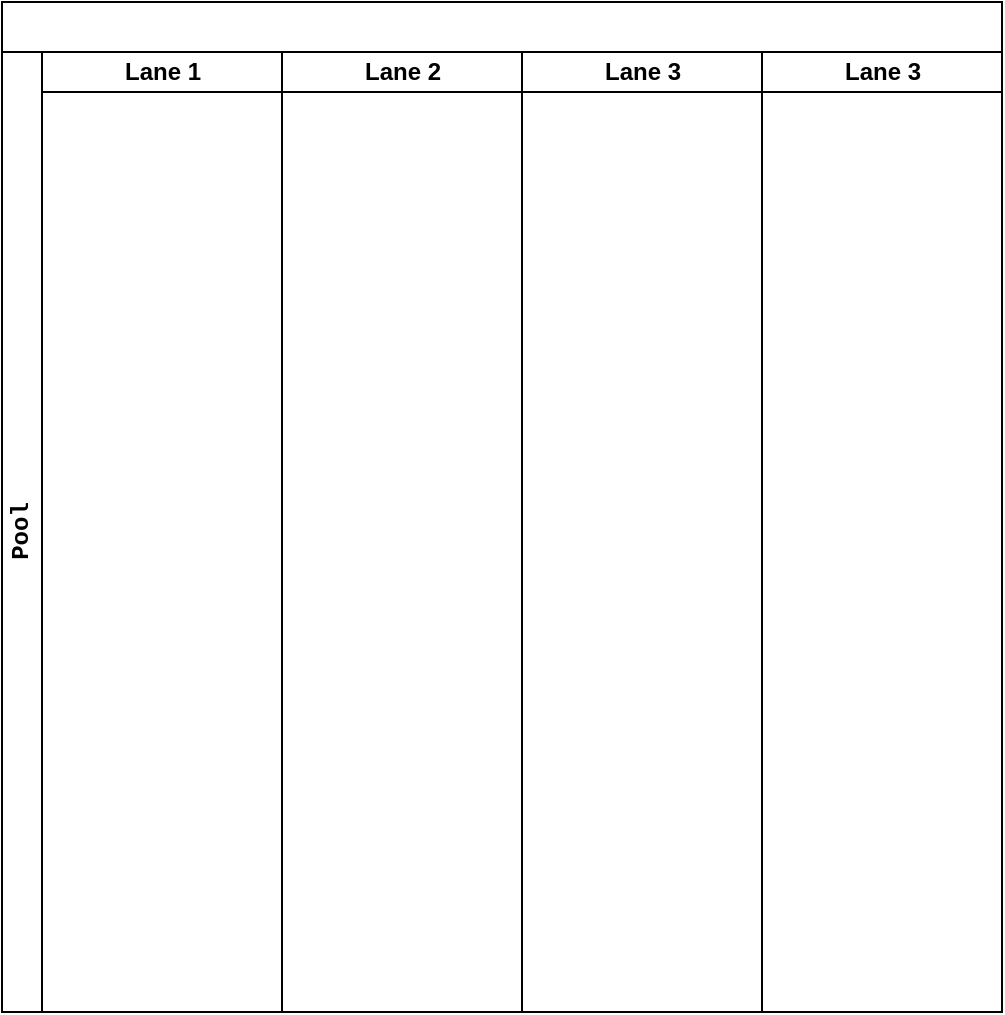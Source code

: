 <mxfile version="14.5.1" type="github">
  <diagram id="C5RBs43oDa-KdzZeNtuy" name="Page-1">
    <mxGraphModel dx="981" dy="577" grid="1" gridSize="10" guides="1" tooltips="1" connect="1" arrows="1" fold="1" page="1" pageScale="1" pageWidth="827" pageHeight="1169" math="0" shadow="0">
      <root>
        <mxCell id="WIyWlLk6GJQsqaUBKTNV-0" />
        <mxCell id="WIyWlLk6GJQsqaUBKTNV-1" parent="WIyWlLk6GJQsqaUBKTNV-0" />
        <mxCell id="E8oREucxuSmPp8oCuGdj-30" value="" style="group" vertex="1" connectable="0" parent="WIyWlLk6GJQsqaUBKTNV-1">
          <mxGeometry x="220" y="350" width="500" height="505" as="geometry" />
        </mxCell>
        <mxCell id="E8oREucxuSmPp8oCuGdj-22" value="" style="rounded=0;whiteSpace=wrap;html=1;fontFamily=Courier New;" vertex="1" parent="E8oREucxuSmPp8oCuGdj-30">
          <mxGeometry width="500" height="25" as="geometry" />
        </mxCell>
        <mxCell id="E8oREucxuSmPp8oCuGdj-23" value="Pool" style="swimlane;html=1;childLayout=stackLayout;resizeParent=1;resizeParentMax=0;startSize=20;horizontal=0;horizontalStack=1;fontFamily=Courier New;" vertex="1" parent="E8oREucxuSmPp8oCuGdj-30">
          <mxGeometry y="25" width="500" height="480" as="geometry" />
        </mxCell>
        <mxCell id="E8oREucxuSmPp8oCuGdj-24" value="Lane 1" style="swimlane;html=1;startSize=20;" vertex="1" parent="E8oREucxuSmPp8oCuGdj-23">
          <mxGeometry x="20" width="120" height="480" as="geometry" />
        </mxCell>
        <mxCell id="E8oREucxuSmPp8oCuGdj-25" value="Lane 2" style="swimlane;html=1;startSize=20;" vertex="1" parent="E8oREucxuSmPp8oCuGdj-23">
          <mxGeometry x="140" width="120" height="480" as="geometry" />
        </mxCell>
        <mxCell id="E8oREucxuSmPp8oCuGdj-26" value="Lane 3" style="swimlane;html=1;startSize=20;" vertex="1" parent="E8oREucxuSmPp8oCuGdj-23">
          <mxGeometry x="260" width="120" height="480" as="geometry" />
        </mxCell>
        <mxCell id="E8oREucxuSmPp8oCuGdj-31" value="Lane 3" style="swimlane;html=1;startSize=20;" vertex="1" parent="E8oREucxuSmPp8oCuGdj-23">
          <mxGeometry x="380" width="120" height="480" as="geometry" />
        </mxCell>
      </root>
    </mxGraphModel>
  </diagram>
</mxfile>
